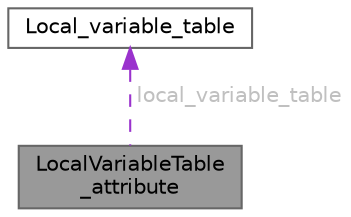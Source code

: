 digraph "LocalVariableTable_attribute"
{
 // LATEX_PDF_SIZE
  bgcolor="transparent";
  edge [fontname=Helvetica,fontsize=10,labelfontname=Helvetica,labelfontsize=10];
  node [fontname=Helvetica,fontsize=10,shape=box,height=0.2,width=0.4];
  Node1 [id="Node000001",label="LocalVariableTable\l_attribute",height=0.2,width=0.4,color="gray40", fillcolor="grey60", style="filled", fontcolor="black",tooltip="Struct para a definição da local variable table attribute."];
  Node2 -> Node1 [id="edge1_Node000001_Node000002",dir="back",color="darkorchid3",style="dashed",tooltip=" ",label=" local_variable_table",fontcolor="grey" ];
  Node2 [id="Node000002",label="Local_variable_table",height=0.2,width=0.4,color="gray40", fillcolor="white", style="filled",URL="$structLocal__variable__table.html",tooltip="Struct para a definição da local variable table."];
}

